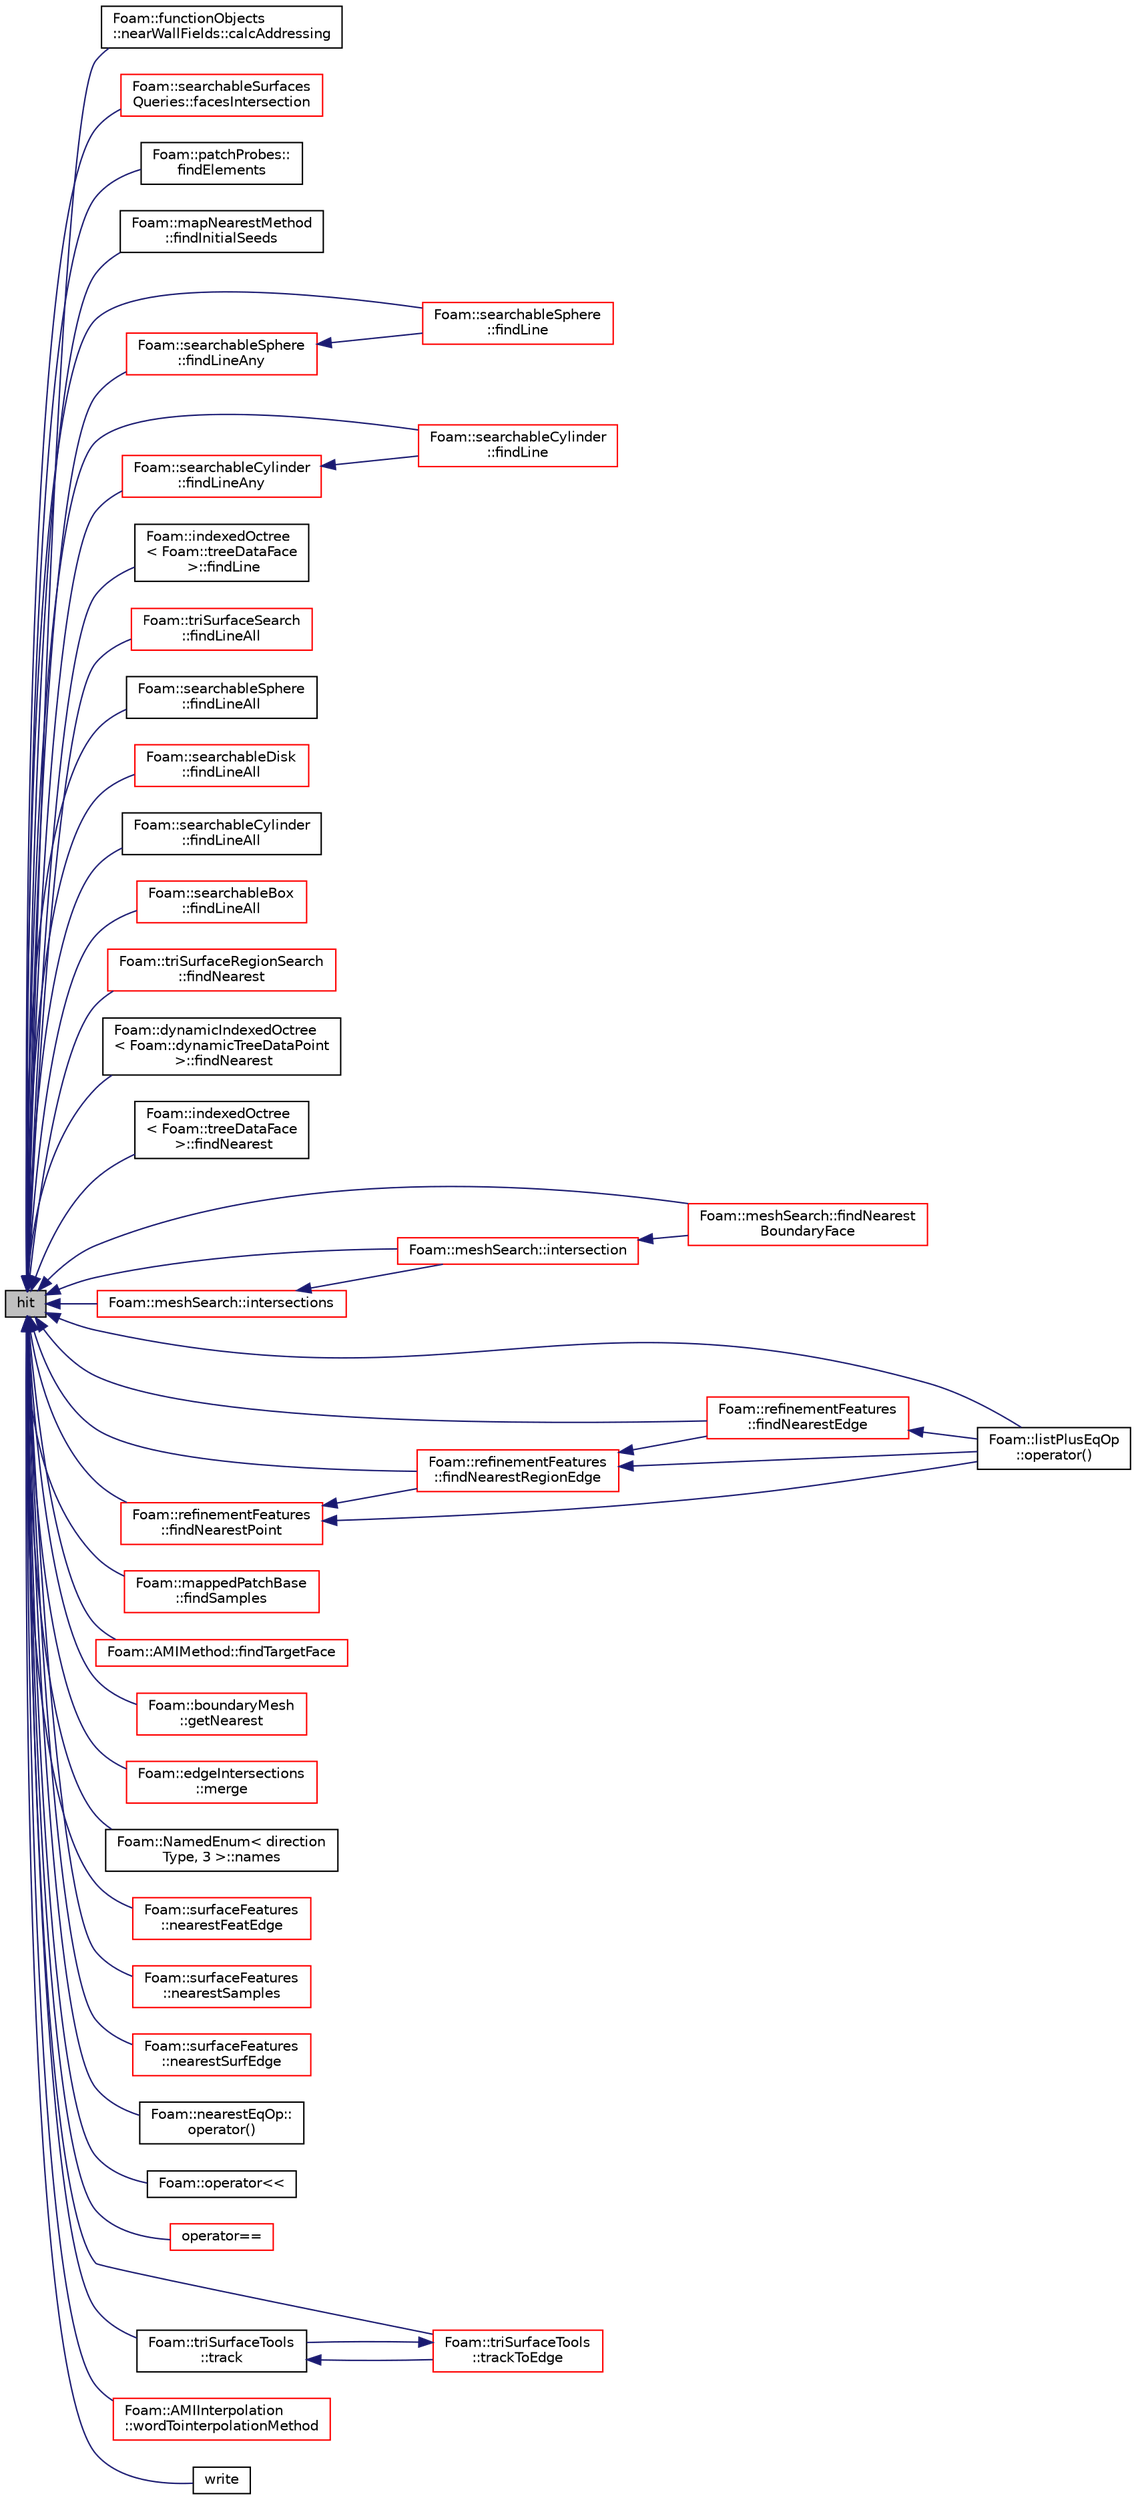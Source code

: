digraph "hit"
{
  bgcolor="transparent";
  edge [fontname="Helvetica",fontsize="10",labelfontname="Helvetica",labelfontsize="10"];
  node [fontname="Helvetica",fontsize="10",shape=record];
  rankdir="LR";
  Node9 [label="hit",height=0.2,width=0.4,color="black", fillcolor="grey75", style="filled", fontcolor="black"];
  Node9 -> Node10 [dir="back",color="midnightblue",fontsize="10",style="solid",fontname="Helvetica"];
  Node10 [label="Foam::functionObjects\l::nearWallFields::calcAddressing",height=0.2,width=0.4,color="black",URL="$a24233.html#a7097a017d4eac4116d58a3cdbf507891",tooltip="Calculate addressing from cells back to patch faces. "];
  Node9 -> Node11 [dir="back",color="midnightblue",fontsize="10",style="solid",fontname="Helvetica"];
  Node11 [label="Foam::searchableSurfaces\lQueries::facesIntersection",height=0.2,width=0.4,color="red",URL="$a26385.html#acb9d482795efa8a31d55d0234edd47db",tooltip="Calculate point which is on a set of surfaces. WIP. "];
  Node9 -> Node18 [dir="back",color="midnightblue",fontsize="10",style="solid",fontname="Helvetica"];
  Node18 [label="Foam::patchProbes::\lfindElements",height=0.2,width=0.4,color="black",URL="$a30537.html#a852f621399b6ee1f3467e69a1d5fe8b4",tooltip="Find elements containing patchProbes. "];
  Node9 -> Node19 [dir="back",color="midnightblue",fontsize="10",style="solid",fontname="Helvetica"];
  Node19 [label="Foam::mapNearestMethod\l::findInitialSeeds",height=0.2,width=0.4,color="black",URL="$a30509.html#a156bc4ebe6579e3910bf6a93565794da",tooltip="Find indices of overlapping cells in src and tgt meshes - returns. "];
  Node9 -> Node20 [dir="back",color="midnightblue",fontsize="10",style="solid",fontname="Helvetica"];
  Node20 [label="Foam::searchableSphere\l::findLine",height=0.2,width=0.4,color="red",URL="$a26365.html#a2a363a8584a3ae8109cce2aaf6436e3f",tooltip="Find first intersection on segment from start to end. "];
  Node9 -> Node23 [dir="back",color="midnightblue",fontsize="10",style="solid",fontname="Helvetica"];
  Node23 [label="Foam::searchableCylinder\l::findLine",height=0.2,width=0.4,color="red",URL="$a26349.html#a2a363a8584a3ae8109cce2aaf6436e3f",tooltip="Find first intersection on segment from start to end. "];
  Node9 -> Node26 [dir="back",color="midnightblue",fontsize="10",style="solid",fontname="Helvetica"];
  Node26 [label="Foam::indexedOctree\l\< Foam::treeDataFace\l \>::findLine",height=0.2,width=0.4,color="black",URL="$a26157.html#a53cbb9ab3cd4b8f4eca1489208acd266"];
  Node9 -> Node27 [dir="back",color="midnightblue",fontsize="10",style="solid",fontname="Helvetica"];
  Node27 [label="Foam::triSurfaceSearch\l::findLineAll",height=0.2,width=0.4,color="red",URL="$a26665.html#a5e63f04a1541adfa6c94a36d3885275a",tooltip="Calculate all intersections from start to end. "];
  Node9 -> Node64 [dir="back",color="midnightblue",fontsize="10",style="solid",fontname="Helvetica"];
  Node64 [label="Foam::searchableSphere\l::findLineAll",height=0.2,width=0.4,color="black",URL="$a26365.html#ae09d8175a17fc501716d4908c3b8188c",tooltip="Get all intersections in order from start to end. "];
  Node9 -> Node65 [dir="back",color="midnightblue",fontsize="10",style="solid",fontname="Helvetica"];
  Node65 [label="Foam::searchableDisk\l::findLineAll",height=0.2,width=0.4,color="red",URL="$a26353.html#ae09d8175a17fc501716d4908c3b8188c",tooltip="Get all intersections in order from start to end. "];
  Node9 -> Node69 [dir="back",color="midnightblue",fontsize="10",style="solid",fontname="Helvetica"];
  Node69 [label="Foam::searchableCylinder\l::findLineAll",height=0.2,width=0.4,color="black",URL="$a26349.html#ae09d8175a17fc501716d4908c3b8188c",tooltip="Get all intersections in order from start to end. "];
  Node9 -> Node70 [dir="back",color="midnightblue",fontsize="10",style="solid",fontname="Helvetica"];
  Node70 [label="Foam::searchableBox\l::findLineAll",height=0.2,width=0.4,color="red",URL="$a26345.html#ae09d8175a17fc501716d4908c3b8188c",tooltip="Get all intersections in order from start to end. "];
  Node9 -> Node73 [dir="back",color="midnightblue",fontsize="10",style="solid",fontname="Helvetica"];
  Node73 [label="Foam::searchableSphere\l::findLineAny",height=0.2,width=0.4,color="red",URL="$a26365.html#a3cb961eda9c4705631ac1b5b1ca29b97",tooltip="Return any intersection on segment from start to end. "];
  Node73 -> Node20 [dir="back",color="midnightblue",fontsize="10",style="solid",fontname="Helvetica"];
  Node9 -> Node74 [dir="back",color="midnightblue",fontsize="10",style="solid",fontname="Helvetica"];
  Node74 [label="Foam::searchableCylinder\l::findLineAny",height=0.2,width=0.4,color="red",URL="$a26349.html#a3cb961eda9c4705631ac1b5b1ca29b97",tooltip="Return any intersection on segment from start to end. "];
  Node74 -> Node23 [dir="back",color="midnightblue",fontsize="10",style="solid",fontname="Helvetica"];
  Node9 -> Node52 [dir="back",color="midnightblue",fontsize="10",style="solid",fontname="Helvetica"];
  Node52 [label="Foam::triSurfaceRegionSearch\l::findNearest",height=0.2,width=0.4,color="red",URL="$a26661.html#a0fa36fcaf116953105bbee9871d05b0c",tooltip="Find the nearest point on the surface out of the regions. "];
  Node9 -> Node75 [dir="back",color="midnightblue",fontsize="10",style="solid",fontname="Helvetica"];
  Node75 [label="Foam::dynamicIndexedOctree\l\< Foam::dynamicTreeDataPoint\l \>::findNearest",height=0.2,width=0.4,color="black",URL="$a26745.html#ae090443cbaa3565bc6dc0b28e77793a8",tooltip="Low level: calculate nearest starting from subnode. "];
  Node9 -> Node76 [dir="back",color="midnightblue",fontsize="10",style="solid",fontname="Helvetica"];
  Node76 [label="Foam::indexedOctree\l\< Foam::treeDataFace\l \>::findNearest",height=0.2,width=0.4,color="black",URL="$a26157.html#abd1691a3fc13b01ad68fb3ca35ec22d8",tooltip="Low level: calculate nearest starting from subnode. "];
  Node9 -> Node77 [dir="back",color="midnightblue",fontsize="10",style="solid",fontname="Helvetica"];
  Node77 [label="Foam::meshSearch::findNearest\lBoundaryFace",height=0.2,width=0.4,color="red",URL="$a26249.html#a1a46b9e23869bcc1fd81c4de765c352c",tooltip="Find nearest boundary face. "];
  Node9 -> Node88 [dir="back",color="midnightblue",fontsize="10",style="solid",fontname="Helvetica"];
  Node88 [label="Foam::refinementFeatures\l::findNearestEdge",height=0.2,width=0.4,color="red",URL="$a25877.html#a65f7221fcffc8cd4124db95a166c222f",tooltip="Find nearest point on nearest feature edge. Sets: "];
  Node88 -> Node93 [dir="back",color="midnightblue",fontsize="10",style="solid",fontname="Helvetica"];
  Node93 [label="Foam::listPlusEqOp\l::operator()",height=0.2,width=0.4,color="black",URL="$a25925.html#a2bca5855a51bffee2f0fe2aacc4aba10"];
  Node9 -> Node95 [dir="back",color="midnightblue",fontsize="10",style="solid",fontname="Helvetica"];
  Node95 [label="Foam::refinementFeatures\l::findNearestPoint",height=0.2,width=0.4,color="red",URL="$a25877.html#a02ca0be1e44c1ac479b2f0a1e82bada5",tooltip="Find nearest feature point. Sets: "];
  Node95 -> Node91 [dir="back",color="midnightblue",fontsize="10",style="solid",fontname="Helvetica"];
  Node91 [label="Foam::refinementFeatures\l::findNearestRegionEdge",height=0.2,width=0.4,color="red",URL="$a25877.html#a446be44c7493a941d15d17ae45ba2581",tooltip="Find nearest point on nearest region edge. Sets: "];
  Node91 -> Node88 [dir="back",color="midnightblue",fontsize="10",style="solid",fontname="Helvetica"];
  Node91 -> Node93 [dir="back",color="midnightblue",fontsize="10",style="solid",fontname="Helvetica"];
  Node95 -> Node93 [dir="back",color="midnightblue",fontsize="10",style="solid",fontname="Helvetica"];
  Node9 -> Node91 [dir="back",color="midnightblue",fontsize="10",style="solid",fontname="Helvetica"];
  Node9 -> Node84 [dir="back",color="midnightblue",fontsize="10",style="solid",fontname="Helvetica"];
  Node84 [label="Foam::mappedPatchBase\l::findSamples",height=0.2,width=0.4,color="red",URL="$a26225.html#a5b45dd96de2566fe120ce82fd632868c",tooltip="Find cells/faces containing samples. "];
  Node9 -> Node96 [dir="back",color="midnightblue",fontsize="10",style="solid",fontname="Helvetica"];
  Node96 [label="Foam::AMIMethod::findTargetFace",height=0.2,width=0.4,color="red",URL="$a26001.html#a24619b1d6b1379be304d0f9eeeded0d1",tooltip="Find face on target patch that overlaps source face. "];
  Node9 -> Node98 [dir="back",color="midnightblue",fontsize="10",style="solid",fontname="Helvetica"];
  Node98 [label="Foam::boundaryMesh\l::getNearest",height=0.2,width=0.4,color="red",URL="$a22169.html#a7cfb30aa0fa4868d8a08ec928d0c1315",tooltip="Get bMesh index of nearest face for every boundary face in. "];
  Node9 -> Node101 [dir="back",color="midnightblue",fontsize="10",style="solid",fontname="Helvetica"];
  Node101 [label="Foam::meshSearch::intersection",height=0.2,width=0.4,color="red",URL="$a26249.html#a3545d06adf8ef8a3a836f3943138cd41",tooltip="Find first intersection of boundary in segment [pStart, pEnd]. "];
  Node101 -> Node77 [dir="back",color="midnightblue",fontsize="10",style="solid",fontname="Helvetica"];
  Node9 -> Node102 [dir="back",color="midnightblue",fontsize="10",style="solid",fontname="Helvetica"];
  Node102 [label="Foam::meshSearch::intersections",height=0.2,width=0.4,color="red",URL="$a26249.html#a65e0e8fe8652ef5a550714155f183668",tooltip="Find all intersections of boundary within segment pStart .. pEnd. "];
  Node102 -> Node101 [dir="back",color="midnightblue",fontsize="10",style="solid",fontname="Helvetica"];
  Node9 -> Node103 [dir="back",color="midnightblue",fontsize="10",style="solid",fontname="Helvetica"];
  Node103 [label="Foam::edgeIntersections\l::merge",height=0.2,width=0.4,color="red",URL="$a26633.html#a987539e16097f548da5dde54bbc38a40",tooltip="Merge (or override) edge intersection for a subset. "];
  Node9 -> Node87 [dir="back",color="midnightblue",fontsize="10",style="solid",fontname="Helvetica"];
  Node87 [label="Foam::NamedEnum\< direction\lType, 3 \>::names",height=0.2,width=0.4,color="black",URL="$a27113.html#a7350da3a0edd92cd11e6c479c9967dc8"];
  Node9 -> Node107 [dir="back",color="midnightblue",fontsize="10",style="solid",fontname="Helvetica"];
  Node107 [label="Foam::surfaceFeatures\l::nearestFeatEdge",height=0.2,width=0.4,color="red",URL="$a26645.html#ac01d061da5ba76a939ce2165a67352f3",tooltip="Find nearest feature edge to each surface edge. Uses the. "];
  Node9 -> Node113 [dir="back",color="midnightblue",fontsize="10",style="solid",fontname="Helvetica"];
  Node113 [label="Foam::surfaceFeatures\l::nearestSamples",height=0.2,width=0.4,color="red",URL="$a26645.html#abfe5919ff5c4da81bf76cb8e86aa5386",tooltip="Find nearest sample for selected surface points. "];
  Node9 -> Node115 [dir="back",color="midnightblue",fontsize="10",style="solid",fontname="Helvetica"];
  Node115 [label="Foam::surfaceFeatures\l::nearestSurfEdge",height=0.2,width=0.4,color="red",URL="$a26645.html#aab1a0ec0ce7082b8730a8eb731d2bed1",tooltip="Find nearest surface edge (out of selectedEdges) for. "];
  Node9 -> Node93 [dir="back",color="midnightblue",fontsize="10",style="solid",fontname="Helvetica"];
  Node9 -> Node79 [dir="back",color="midnightblue",fontsize="10",style="solid",fontname="Helvetica"];
  Node79 [label="Foam::nearestEqOp::\loperator()",height=0.2,width=0.4,color="black",URL="$a30669.html#a7125bb052e112a423cd8082006cdac3b"];
  Node9 -> Node118 [dir="back",color="midnightblue",fontsize="10",style="solid",fontname="Helvetica"];
  Node118 [label="Foam::operator\<\<",height=0.2,width=0.4,color="black",URL="$a21851.html#a634a579e5616006e31d01bab6536ce35"];
  Node9 -> Node119 [dir="back",color="midnightblue",fontsize="10",style="solid",fontname="Helvetica"];
  Node119 [label="operator==",height=0.2,width=0.4,color="red",URL="$a28721.html#a9984a68725f2bea0cc1f6a452d57213b"];
  Node9 -> Node121 [dir="back",color="midnightblue",fontsize="10",style="solid",fontname="Helvetica"];
  Node121 [label="Foam::triSurfaceTools\l::track",height=0.2,width=0.4,color="black",URL="$a26673.html#af4b1f3e416f4fde67a1e6843a4e1c19e",tooltip="Track from edge to edge across surface. Uses trackToEdge. "];
  Node121 -> Node122 [dir="back",color="midnightblue",fontsize="10",style="solid",fontname="Helvetica"];
  Node122 [label="Foam::triSurfaceTools\l::trackToEdge",height=0.2,width=0.4,color="red",URL="$a26673.html#a6d8fd04b37cd0ac3c45134c26f9ba40c",tooltip="Track on surface to get closer to point. "];
  Node122 -> Node121 [dir="back",color="midnightblue",fontsize="10",style="solid",fontname="Helvetica"];
  Node9 -> Node122 [dir="back",color="midnightblue",fontsize="10",style="solid",fontname="Helvetica"];
  Node9 -> Node125 [dir="back",color="midnightblue",fontsize="10",style="solid",fontname="Helvetica"];
  Node125 [label="Foam::AMIInterpolation\l::wordTointerpolationMethod",height=0.2,width=0.4,color="red",URL="$a25997.html#a60e3ed16ffdfe716b129e1e10820c506",tooltip="Convert word to interpolationMethod. "];
  Node9 -> Node128 [dir="back",color="midnightblue",fontsize="10",style="solid",fontname="Helvetica"];
  Node128 [label="write",height=0.2,width=0.4,color="black",URL="$a28721.html#abc3cd62ff33f4830f9e4cfceed468856"];
}
